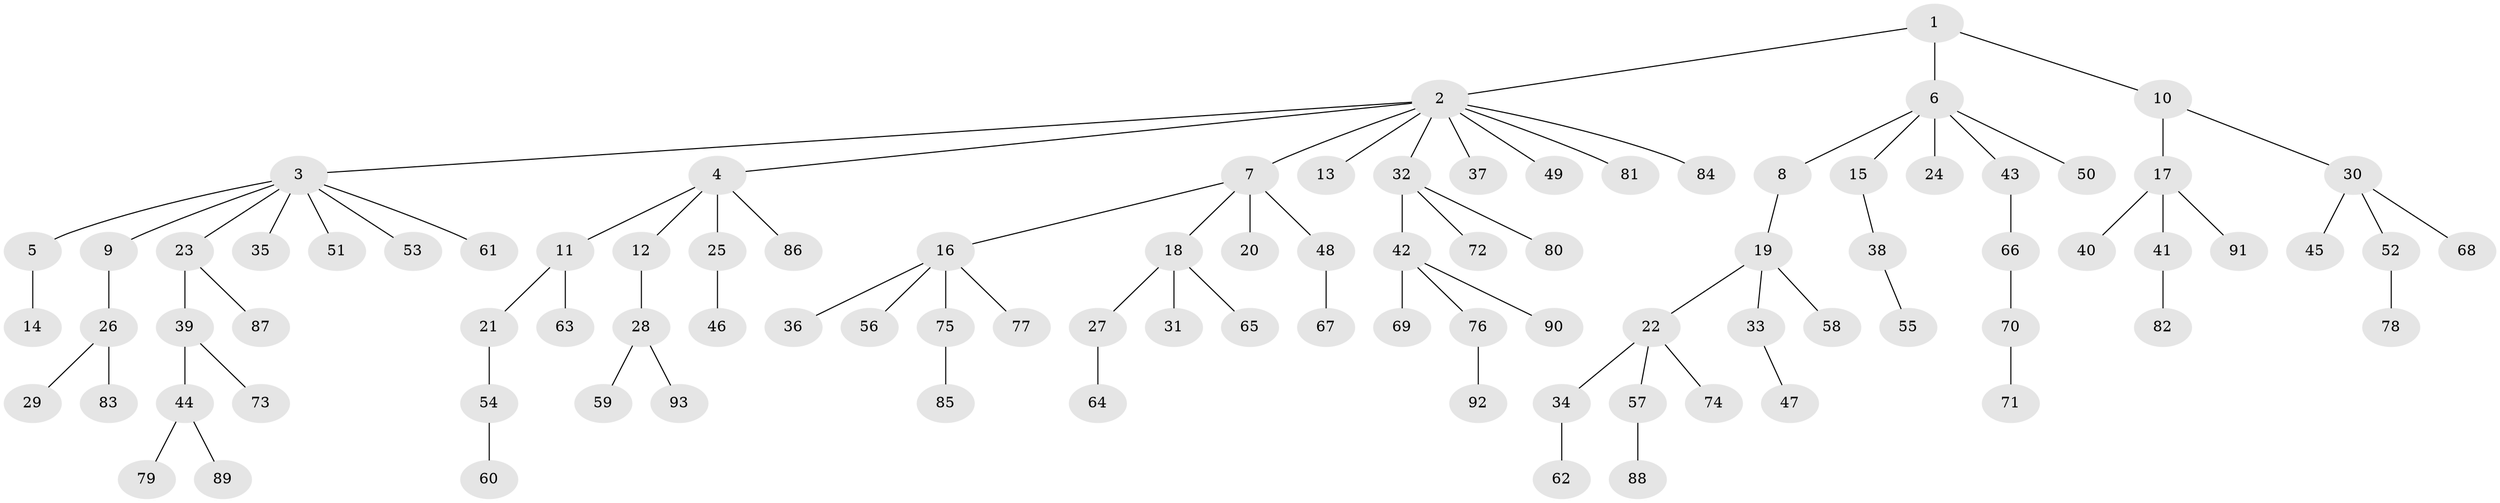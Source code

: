 // coarse degree distribution, {7: 0.03076923076923077, 9: 0.015384615384615385, 5: 0.03076923076923077, 2: 0.18461538461538463, 4: 0.07692307692307693, 1: 0.6, 3: 0.06153846153846154}
// Generated by graph-tools (version 1.1) at 2025/42/03/06/25 10:42:05]
// undirected, 93 vertices, 92 edges
graph export_dot {
graph [start="1"]
  node [color=gray90,style=filled];
  1;
  2;
  3;
  4;
  5;
  6;
  7;
  8;
  9;
  10;
  11;
  12;
  13;
  14;
  15;
  16;
  17;
  18;
  19;
  20;
  21;
  22;
  23;
  24;
  25;
  26;
  27;
  28;
  29;
  30;
  31;
  32;
  33;
  34;
  35;
  36;
  37;
  38;
  39;
  40;
  41;
  42;
  43;
  44;
  45;
  46;
  47;
  48;
  49;
  50;
  51;
  52;
  53;
  54;
  55;
  56;
  57;
  58;
  59;
  60;
  61;
  62;
  63;
  64;
  65;
  66;
  67;
  68;
  69;
  70;
  71;
  72;
  73;
  74;
  75;
  76;
  77;
  78;
  79;
  80;
  81;
  82;
  83;
  84;
  85;
  86;
  87;
  88;
  89;
  90;
  91;
  92;
  93;
  1 -- 2;
  1 -- 6;
  1 -- 10;
  2 -- 3;
  2 -- 4;
  2 -- 7;
  2 -- 13;
  2 -- 32;
  2 -- 37;
  2 -- 49;
  2 -- 81;
  2 -- 84;
  3 -- 5;
  3 -- 9;
  3 -- 23;
  3 -- 35;
  3 -- 51;
  3 -- 53;
  3 -- 61;
  4 -- 11;
  4 -- 12;
  4 -- 25;
  4 -- 86;
  5 -- 14;
  6 -- 8;
  6 -- 15;
  6 -- 24;
  6 -- 43;
  6 -- 50;
  7 -- 16;
  7 -- 18;
  7 -- 20;
  7 -- 48;
  8 -- 19;
  9 -- 26;
  10 -- 17;
  10 -- 30;
  11 -- 21;
  11 -- 63;
  12 -- 28;
  15 -- 38;
  16 -- 36;
  16 -- 56;
  16 -- 75;
  16 -- 77;
  17 -- 40;
  17 -- 41;
  17 -- 91;
  18 -- 27;
  18 -- 31;
  18 -- 65;
  19 -- 22;
  19 -- 33;
  19 -- 58;
  21 -- 54;
  22 -- 34;
  22 -- 57;
  22 -- 74;
  23 -- 39;
  23 -- 87;
  25 -- 46;
  26 -- 29;
  26 -- 83;
  27 -- 64;
  28 -- 59;
  28 -- 93;
  30 -- 45;
  30 -- 52;
  30 -- 68;
  32 -- 42;
  32 -- 72;
  32 -- 80;
  33 -- 47;
  34 -- 62;
  38 -- 55;
  39 -- 44;
  39 -- 73;
  41 -- 82;
  42 -- 69;
  42 -- 76;
  42 -- 90;
  43 -- 66;
  44 -- 79;
  44 -- 89;
  48 -- 67;
  52 -- 78;
  54 -- 60;
  57 -- 88;
  66 -- 70;
  70 -- 71;
  75 -- 85;
  76 -- 92;
}
